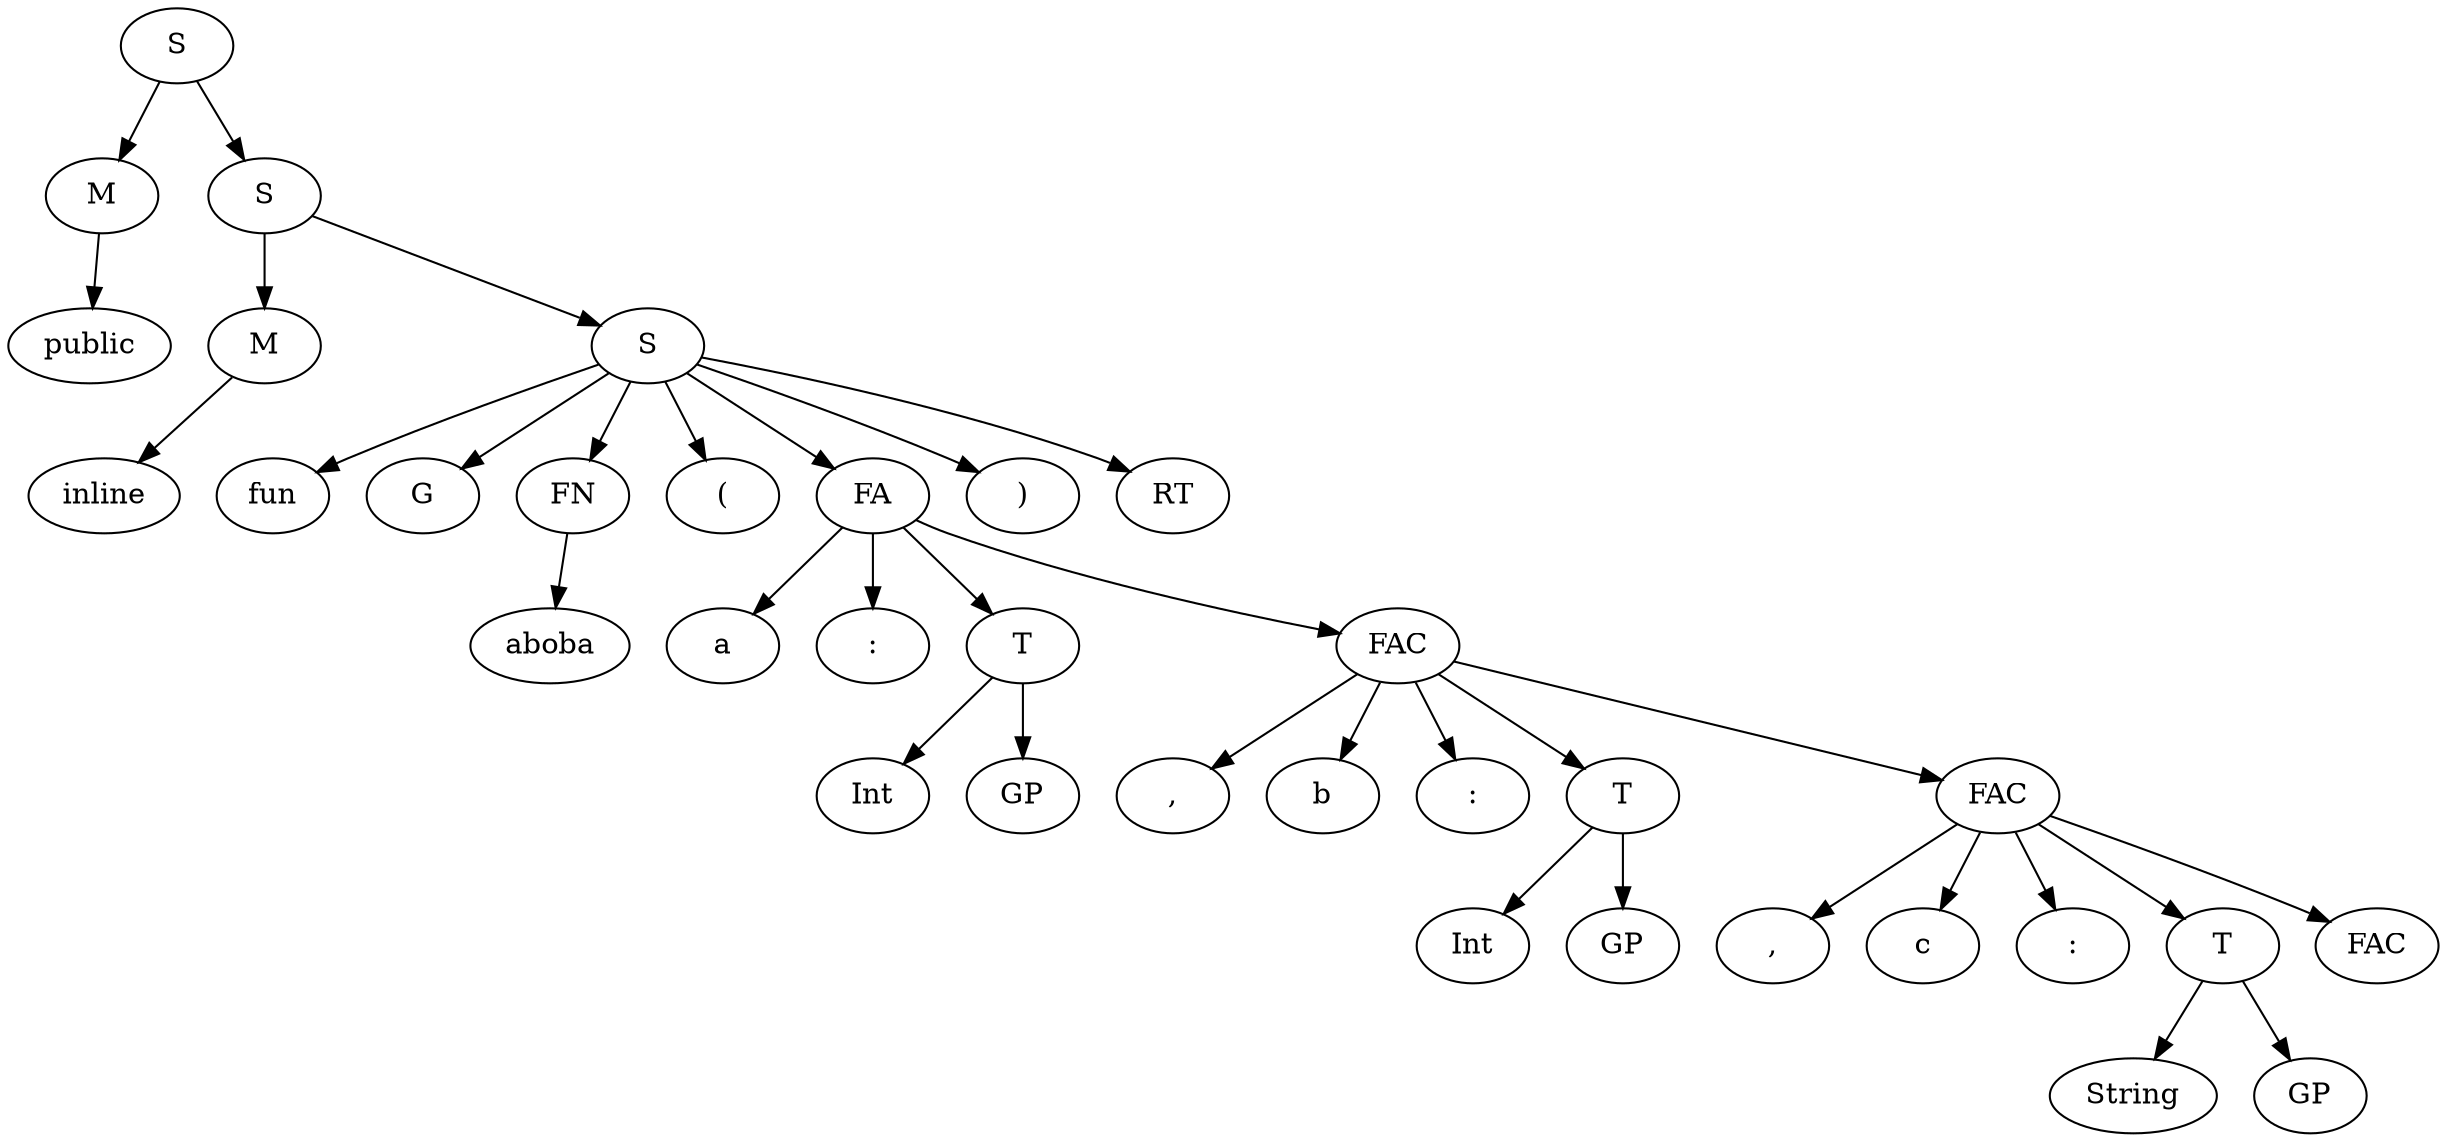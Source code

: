 digraph ParserResult {
"S_34" [label="S"]
"M_33" [label="M"]
"S_34"->"M_33";
"M_33" [label="M"]
"public_32" [label="public"]
"M_33"->"public_32";
"public_32" [label="public"]
"S_31" [label="S"]
"S_34"->"S_31";
"S_31" [label="S"]
"M_30" [label="M"]
"S_31"->"M_30";
"M_30" [label="M"]
"inline_29" [label="inline"]
"M_30"->"inline_29";
"inline_29" [label="inline"]
"S_28" [label="S"]
"S_31"->"S_28";
"S_28" [label="S"]
"fun_25" [label="fun"]
"S_28"->"fun_25";
"fun_25" [label="fun"]
"G_0" [label="G"]
"S_28"->"G_0";
"G_0" [label="G"]
"FN_2" [label="FN"]
"S_28"->"FN_2";
"FN_2" [label="FN"]
"aboba_1" [label="aboba"]
"FN_2"->"aboba_1";
"aboba_1" [label="aboba"]
"(_26" [label="("]
"S_28"->"(_26";
"(_26" [label="("]
"FA_23" [label="FA"]
"S_28"->"FA_23";
"FA_23" [label="FA"]
"a_21" [label="a"]
"FA_23"->"a_21";
"a_21" [label="a"]
":_22" [label=":"]
"FA_23"->":_22";
":_22" [label=":"]
"T_5" [label="T"]
"FA_23"->"T_5";
"T_5" [label="T"]
"Int_4" [label="Int"]
"T_5"->"Int_4";
"Int_4" [label="Int"]
"GP_3" [label="GP"]
"T_5"->"GP_3";
"GP_3" [label="GP"]
"FAC_20" [label="FAC"]
"FA_23"->"FAC_20";
"FAC_20" [label="FAC"]
",_17" [label=","]
"FAC_20"->",_17";
",_17" [label=","]
"b_18" [label="b"]
"FAC_20"->"b_18";
"b_18" [label="b"]
":_19" [label=":"]
"FAC_20"->":_19";
":_19" [label=":"]
"T_8" [label="T"]
"FAC_20"->"T_8";
"T_8" [label="T"]
"Int_7" [label="Int"]
"T_8"->"Int_7";
"Int_7" [label="Int"]
"GP_6" [label="GP"]
"T_8"->"GP_6";
"GP_6" [label="GP"]
"FAC_16" [label="FAC"]
"FAC_20"->"FAC_16";
"FAC_16" [label="FAC"]
",_13" [label=","]
"FAC_16"->",_13";
",_13" [label=","]
"c_14" [label="c"]
"FAC_16"->"c_14";
"c_14" [label="c"]
":_15" [label=":"]
"FAC_16"->":_15";
":_15" [label=":"]
"T_11" [label="T"]
"FAC_16"->"T_11";
"T_11" [label="T"]
"String_10" [label="String"]
"T_11"->"String_10";
"String_10" [label="String"]
"GP_9" [label="GP"]
"T_11"->"GP_9";
"GP_9" [label="GP"]
"FAC_12" [label="FAC"]
"FAC_16"->"FAC_12";
"FAC_12" [label="FAC"]
")_27" [label=")"]
"S_28"->")_27";
")_27" [label=")"]
"RT_24" [label="RT"]
"S_28"->"RT_24";
"RT_24" [label="RT"]
}